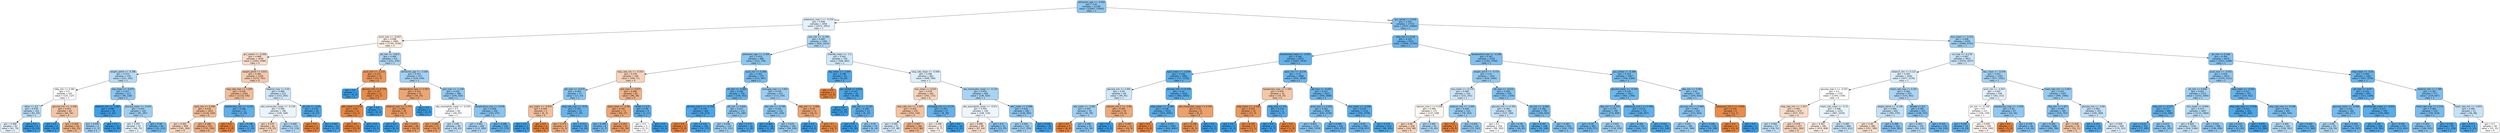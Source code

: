 digraph Tree {
node [shape=box, style="filled, rounded", color="black", fontname="helvetica"] ;
edge [fontname="helvetica"] ;
0 [label="admission_age <= -0.958\ngini = 0.42\nsamples = 21180\nvalue = [10047, 23443]\nclass = 1", fillcolor="#8ec7f0"] ;
1 [label="potassium_max.1 <= -0.154\ngini = 0.498\nsamples = 3458\nvalue = [2572, 2953]\nclass = 1", fillcolor="#e5f2fc"] ;
0 -> 1 [labeldistance=2.5, labelangle=45, headlabel="True"] ;
2 [label="pco2_max <= -0.052\ngini = 0.498\nsamples = 2065\nvalue = [1744, 1530]\nclass = 0", fillcolor="#fcf0e7"] ;
1 -> 2 ;
3 [label="gcs_verbal <= -0.308\ngini = 0.488\nsamples = 1634\nvalue = [1493, 1096]\nclass = 0", fillcolor="#f8ddca"] ;
2 -> 3 ;
4 [label="weight_admit <= -0.396\ngini = 0.473\nsamples = 378\nvalue = [221, 355]\nclass = 1", fillcolor="#b4daf5"] ;
3 -> 4 ;
5 [label="mbp_min <= 0.381\ngini = 0.5\nsamples = 161\nvalue = [125, 127]\nclass = 1", fillcolor="#fcfdff"] ;
4 -> 5 ;
6 [label="other <= 0.5\ngini = 0.478\nsamples = 101\nvalue = [61, 93]\nclass = 1", fillcolor="#bbddf6"] ;
5 -> 6 ;
7 [label="gini = 0.498\nsamples = 92\nvalue = [61, 70]\nclass = 1", fillcolor="#e6f2fc"] ;
6 -> 7 ;
8 [label="gini = 0.0\nsamples = 9\nvalue = [0, 23]\nclass = 1", fillcolor="#399de5"] ;
6 -> 8 ;
9 [label="glucose_min <= -1.038\ngini = 0.453\nsamples = 60\nvalue = [64, 34]\nclass = 0", fillcolor="#f3c4a2"] ;
5 -> 9 ;
10 [label="gini = 0.0\nsamples = 4\nvalue = [0, 9]\nclass = 1", fillcolor="#399de5"] ;
9 -> 10 ;
11 [label="gini = 0.404\nsamples = 56\nvalue = [64, 25]\nclass = 0", fillcolor="#efb286"] ;
9 -> 11 ;
12 [label="sbp_mean <= -0.875\ngini = 0.417\nsamples = 217\nvalue = [96, 228]\nclass = 1", fillcolor="#8cc6f0"] ;
4 -> 12 ;
13 [label="totalco2_min <= -1.857\ngini = 0.046\nsamples = 24\nvalue = [1, 41]\nclass = 1", fillcolor="#3e9fe6"] ;
12 -> 13 ;
14 [label="gini = 0.444\nsamples = 2\nvalue = [1, 2]\nclass = 1", fillcolor="#9ccef2"] ;
13 -> 14 ;
15 [label="gini = 0.0\nsamples = 22\nvalue = [0, 39]\nclass = 1", fillcolor="#399de5"] ;
13 -> 15 ;
16 [label="glucose_mean <= -0.425\ngini = 0.447\nsamples = 193\nvalue = [95, 187]\nclass = 1", fillcolor="#9ecff2"] ;
12 -> 16 ;
17 [label="gini = 0.497\nsamples = 97\nvalue = [64, 75]\nclass = 1", fillcolor="#e2f1fb"] ;
16 -> 17 ;
18 [label="gini = 0.34\nsamples = 96\nvalue = [31, 112]\nclass = 1", fillcolor="#70b8ec"] ;
16 -> 18 ;
19 [label="weight_admit <= 0.831\ngini = 0.465\nsamples = 1256\nvalue = [1272, 741]\nclass = 0", fillcolor="#f4caac"] ;
3 -> 19 ;
20 [label="resp_rate_max <= 3.209\ngini = 0.438\nsamples = 1034\nvalue = [1119, 536]\nclass = 0", fillcolor="#f1bd98"] ;
19 -> 20 ;
21 [label="spo2_min <= 0.268\ngini = 0.434\nsamples = 1023\nvalue = [1116, 520]\nclass = 0", fillcolor="#f1bc95"] ;
20 -> 21 ;
22 [label="gini = 0.481\nsamples = 408\nvalue = [391, 264]\nclass = 0", fillcolor="#f7d6bf"] ;
21 -> 22 ;
23 [label="gini = 0.386\nsamples = 615\nvalue = [725, 256]\nclass = 0", fillcolor="#eead7f"] ;
21 -> 23 ;
24 [label="baseexcess_min <= -0.231\ngini = 0.266\nsamples = 11\nvalue = [3, 16]\nclass = 1", fillcolor="#5eafea"] ;
20 -> 24 ;
25 [label="gini = 0.0\nsamples = 1\nvalue = [1, 0]\nclass = 0", fillcolor="#e58139"] ;
24 -> 25 ;
26 [label="gini = 0.198\nsamples = 10\nvalue = [2, 16]\nclass = 1", fillcolor="#52a9e8"] ;
24 -> 26 ;
27 [label="totalco2_max <= 0.02\ngini = 0.489\nsamples = 222\nvalue = [153, 205]\nclass = 1", fillcolor="#cde6f8"] ;
19 -> 27 ;
28 [label="abs_monocytes_mean <= -0.139\ngini = 0.498\nsamples = 196\nvalue = [149, 168]\nclass = 1", fillcolor="#e9f4fc"] ;
27 -> 28 ;
29 [label="gini = 0.479\nsamples = 81\nvalue = [79, 52]\nclass = 0", fillcolor="#f6d4bb"] ;
28 -> 29 ;
30 [label="gini = 0.469\nsamples = 115\nvalue = [70, 116]\nclass = 1", fillcolor="#b0d8f5"] ;
28 -> 30 ;
31 [label="ph_min <= -0.05\ngini = 0.176\nsamples = 26\nvalue = [4, 37]\nclass = 1", fillcolor="#4ea8e8"] ;
27 -> 31 ;
32 [label="gini = 0.0\nsamples = 1\nvalue = [2, 0]\nclass = 0", fillcolor="#e58139"] ;
31 -> 32 ;
33 [label="gini = 0.097\nsamples = 25\nvalue = [2, 37]\nclass = 1", fillcolor="#44a2e6"] ;
31 -> 33 ;
34 [label="ptt_min <= -0.872\ngini = 0.464\nsamples = 431\nvalue = [251, 434]\nclass = 1", fillcolor="#acd6f4"] ;
2 -> 34 ;
35 [label="pco2_min <= -1.151\ngini = 0.252\nsamples = 14\nvalue = [23, 4]\nclass = 0", fillcolor="#ea975b"] ;
34 -> 35 ;
36 [label="gini = 0.0\nsamples = 1\nvalue = [0, 2]\nclass = 1", fillcolor="#399de5"] ;
35 -> 36 ;
37 [label="glucose_min <= 0.719\ngini = 0.147\nsamples = 13\nvalue = [23, 2]\nclass = 0", fillcolor="#e78c4a"] ;
35 -> 37 ;
38 [label="wbc_mean <= 0.51\ngini = 0.08\nsamples = 12\nvalue = [23, 1]\nclass = 0", fillcolor="#e68642"] ;
37 -> 38 ;
39 [label="gini = 0.0\nsamples = 11\nvalue = [23, 0]\nclass = 0", fillcolor="#e58139"] ;
38 -> 39 ;
40 [label="gini = 0.0\nsamples = 1\nvalue = [0, 1]\nclass = 1", fillcolor="#399de5"] ;
38 -> 40 ;
41 [label="gini = 0.0\nsamples = 1\nvalue = [0, 1]\nclass = 1", fillcolor="#399de5"] ;
37 -> 41 ;
42 [label="admission_age <= -2.508\ngini = 0.453\nsamples = 417\nvalue = [228, 430]\nclass = 1", fillcolor="#a2d1f3"] ;
34 -> 42 ;
43 [label="temperature_max <= 2.927\ngini = 0.351\nsamples = 31\nvalue = [34, 10]\nclass = 0", fillcolor="#eda673"] ;
42 -> 43 ;
44 [label="totalco2_max <= -1.773\ngini = 0.283\nsamples = 29\nvalue = [34, 7]\nclass = 0", fillcolor="#ea9b62"] ;
43 -> 44 ;
45 [label="gini = 0.0\nsamples = 1\nvalue = [0, 1]\nclass = 1", fillcolor="#399de5"] ;
44 -> 45 ;
46 [label="gini = 0.255\nsamples = 28\nvalue = [34, 6]\nclass = 0", fillcolor="#ea975c"] ;
44 -> 46 ;
47 [label="gini = 0.0\nsamples = 2\nvalue = [0, 3]\nclass = 1", fillcolor="#399de5"] ;
43 -> 47 ;
48 [label="po2_max <= -1.128\ngini = 0.432\nsamples = 386\nvalue = [194, 420]\nclass = 1", fillcolor="#94caf1"] ;
42 -> 48 ;
49 [label="abs_neutrophils_mean <= -0.535\ngini = 0.5\nsamples = 60\nvalue = [44, 45]\nclass = 1", fillcolor="#fbfdfe"] ;
48 -> 49 ;
50 [label="gini = 0.266\nsamples = 11\nvalue = [16, 3]\nclass = 0", fillcolor="#ea995e"] ;
49 -> 50 ;
51 [label="gini = 0.48\nsamples = 49\nvalue = [28, 42]\nclass = 1", fillcolor="#bddef6"] ;
49 -> 51 ;
52 [label="temperature_max <= 0.678\ngini = 0.408\nsamples = 326\nvalue = [150, 375]\nclass = 1", fillcolor="#88c4ef"] ;
48 -> 52 ;
53 [label="gini = 0.461\nsamples = 200\nvalue = [113, 200]\nclass = 1", fillcolor="#a9d4f4"] ;
52 -> 53 ;
54 [label="gini = 0.288\nsamples = 126\nvalue = [37, 175]\nclass = 1", fillcolor="#63b2ea"] ;
52 -> 54 ;
55 [label="po2_min <= -0.199\ngini = 0.465\nsamples = 1393\nvalue = [828, 1423]\nclass = 1", fillcolor="#acd6f4"] ;
1 -> 55 ;
56 [label="admission_age <= -2.309\ngini = 0.419\nsamples = 688\nvalue = [322, 758]\nclass = 1", fillcolor="#8dc7f0"] ;
55 -> 56 ;
57 [label="resp_rate_min <= -0.437\ngini = 0.478\nsamples = 109\nvalue = [109, 71]\nclass = 0", fillcolor="#f6d3ba"] ;
56 -> 57 ;
58 [label="ptt_max <= -0.475\ngini = 0.405\nsamples = 27\nvalue = [13, 33]\nclass = 1", fillcolor="#87c4ef"] ;
57 -> 58 ;
59 [label="gcs_motor <= -0.874\ngini = 0.444\nsamples = 5\nvalue = [6, 3]\nclass = 0", fillcolor="#f2c09c"] ;
58 -> 59 ;
60 [label="gini = 0.0\nsamples = 1\nvalue = [0, 3]\nclass = 1", fillcolor="#399de5"] ;
59 -> 60 ;
61 [label="gini = 0.0\nsamples = 4\nvalue = [6, 0]\nclass = 0", fillcolor="#e58139"] ;
59 -> 61 ;
62 [label="resp_rate_max <= -0.52\ngini = 0.307\nsamples = 22\nvalue = [7, 30]\nclass = 1", fillcolor="#67b4eb"] ;
58 -> 62 ;
63 [label="gini = 0.375\nsamples = 4\nvalue = [3, 1]\nclass = 0", fillcolor="#eeab7b"] ;
62 -> 63 ;
64 [label="gini = 0.213\nsamples = 18\nvalue = [4, 29]\nclass = 1", fillcolor="#54abe9"] ;
62 -> 64 ;
65 [label="po2_max <= 0.875\ngini = 0.406\nsamples = 82\nvalue = [96, 38]\nclass = 0", fillcolor="#efb387"] ;
57 -> 65 ;
66 [label="spo2_mean <= -0.48\ngini = 0.347\nsamples = 73\nvalue = [94, 27]\nclass = 0", fillcolor="#eca572"] ;
65 -> 66 ;
67 [label="gini = 0.346\nsamples = 6\nvalue = [2, 7]\nclass = 1", fillcolor="#72b9ec"] ;
66 -> 67 ;
68 [label="gini = 0.293\nsamples = 67\nvalue = [92, 20]\nclass = 0", fillcolor="#eb9c64"] ;
66 -> 68 ;
69 [label="white <= 0.5\ngini = 0.26\nsamples = 9\nvalue = [2, 11]\nclass = 1", fillcolor="#5dafea"] ;
65 -> 69 ;
70 [label="gini = 0.5\nsamples = 3\nvalue = [2, 2]\nclass = 0", fillcolor="#ffffff"] ;
69 -> 70 ;
71 [label="gini = 0.0\nsamples = 6\nvalue = [0, 9]\nclass = 1", fillcolor="#399de5"] ;
69 -> 71 ;
72 [label="spo2_min <= 0.268\ngini = 0.361\nsamples = 579\nvalue = [213, 687]\nclass = 1", fillcolor="#76bbed"] ;
56 -> 72 ;
73 [label="ph_min <= -0.482\ngini = 0.296\nsamples = 356\nvalue = [100, 453]\nclass = 1", fillcolor="#65b3eb"] ;
72 -> 73 ;
74 [label="glucose_max.2 <= -0.754\ngini = 0.149\nsamples = 184\nvalue = [24, 273]\nclass = 1", fillcolor="#4aa6e7"] ;
73 -> 74 ;
75 [label="gini = 0.0\nsamples = 3\nvalue = [5, 0]\nclass = 0", fillcolor="#e58139"] ;
74 -> 75 ;
76 [label="gini = 0.122\nsamples = 181\nvalue = [19, 273]\nclass = 1", fillcolor="#47a4e7"] ;
74 -> 76 ;
77 [label="ptt_min <= 0.643\ngini = 0.417\nsamples = 172\nvalue = [76, 180]\nclass = 1", fillcolor="#8dc6f0"] ;
73 -> 77 ;
78 [label="gini = 0.438\nsamples = 152\nvalue = [73, 152]\nclass = 1", fillcolor="#98ccf1"] ;
77 -> 78 ;
79 [label="gini = 0.175\nsamples = 20\nvalue = [3, 28]\nclass = 1", fillcolor="#4ea8e8"] ;
77 -> 79 ;
80 [label="aniongap_max <= 3.952\ngini = 0.439\nsamples = 223\nvalue = [113, 234]\nclass = 1", fillcolor="#99ccf2"] ;
72 -> 80 ;
81 [label="dbp_min <= -0.799\ngini = 0.414\nsamples = 210\nvalue = [95, 229]\nclass = 1", fillcolor="#8bc6f0"] ;
80 -> 81 ;
82 [label="gini = 0.064\nsamples = 20\nvalue = [1, 29]\nclass = 1", fillcolor="#40a0e6"] ;
81 -> 82 ;
83 [label="gini = 0.435\nsamples = 190\nvalue = [94, 200]\nclass = 1", fillcolor="#96cbf1"] ;
81 -> 83 ;
84 [label="sbp_min <= -1.094\ngini = 0.34\nsamples = 13\nvalue = [18, 5]\nclass = 0", fillcolor="#eca470"] ;
80 -> 84 ;
85 [label="gini = 0.0\nsamples = 2\nvalue = [0, 4]\nclass = 1", fillcolor="#399de5"] ;
84 -> 85 ;
86 [label="gini = 0.1\nsamples = 11\nvalue = [18, 1]\nclass = 0", fillcolor="#e68844"] ;
84 -> 86 ;
87 [label="chloride_mean <= -1.5\ngini = 0.491\nsamples = 705\nvalue = [506, 665]\nclass = 1", fillcolor="#d0e8f9"] ;
55 -> 87 ;
88 [label="sbp_mean <= -1.447\ngini = 0.186\nsamples = 43\nvalue = [8, 69]\nclass = 1", fillcolor="#50a8e8"] ;
87 -> 88 ;
89 [label="gini = 0.0\nsamples = 1\nvalue = [2, 0]\nclass = 0", fillcolor="#e58139"] ;
88 -> 89 ;
90 [label="gcs_verbal <= 0.618\ngini = 0.147\nsamples = 42\nvalue = [6, 69]\nclass = 1", fillcolor="#4aa6e7"] ;
88 -> 90 ;
91 [label="gini = 0.0\nsamples = 19\nvalue = [0, 37]\nclass = 1", fillcolor="#399de5"] ;
90 -> 91 ;
92 [label="sbp_min <= -0.141\ngini = 0.266\nsamples = 23\nvalue = [6, 32]\nclass = 1", fillcolor="#5eafea"] ;
90 -> 92 ;
93 [label="gini = 0.0\nsamples = 9\nvalue = [0, 18]\nclass = 1", fillcolor="#399de5"] ;
92 -> 93 ;
94 [label="gini = 0.42\nsamples = 14\nvalue = [6, 14]\nclass = 1", fillcolor="#8ec7f0"] ;
92 -> 94 ;
95 [label="resp_rate_mean <= -0.446\ngini = 0.496\nsamples = 662\nvalue = [498, 596]\nclass = 1", fillcolor="#deeffb"] ;
87 -> 95 ;
96 [label="bun_mean <= 0.635\ngini = 0.478\nsamples = 262\nvalue = [262, 172]\nclass = 0", fillcolor="#f6d4bb"] ;
95 -> 96 ;
97 [label="resp_rate_min <= -1.057\ngini = 0.452\nsamples = 235\nvalue = [254, 134]\nclass = 0", fillcolor="#f3c3a1"] ;
96 -> 97 ;
98 [label="gini = 0.492\nsamples = 51\nvalue = [37, 48]\nclass = 1", fillcolor="#d2e9f9"] ;
97 -> 98 ;
99 [label="gini = 0.407\nsamples = 184\nvalue = [217, 86]\nclass = 0", fillcolor="#efb387"] ;
97 -> 99 ;
100 [label="aniongap_min <= -0.131\ngini = 0.287\nsamples = 27\nvalue = [8, 38]\nclass = 1", fillcolor="#63b2ea"] ;
96 -> 100 ;
101 [label="gini = 0.498\nsamples = 11\nvalue = [8, 7]\nclass = 0", fillcolor="#fcefe6"] ;
100 -> 101 ;
102 [label="gini = 0.0\nsamples = 16\nvalue = [0, 31]\nclass = 1", fillcolor="#399de5"] ;
100 -> 102 ;
103 [label="abs_monocytes_mean <= -0.134\ngini = 0.459\nsamples = 400\nvalue = [236, 424]\nclass = 1", fillcolor="#a7d4f3"] ;
95 -> 103 ;
104 [label="abs_eosinophils_mean <= -0.011\ngini = 0.499\nsamples = 140\nvalue = [108, 119]\nclass = 1", fillcolor="#edf6fd"] ;
103 -> 104 ;
105 [label="gini = 0.488\nsamples = 89\nvalue = [87, 64]\nclass = 0", fillcolor="#f8decb"] ;
104 -> 105 ;
106 [label="gini = 0.4\nsamples = 51\nvalue = [21, 55]\nclass = 1", fillcolor="#85c2ef"] ;
104 -> 106 ;
107 [label="wbc_mean <= 0.998\ngini = 0.416\nsamples = 260\nvalue = [128, 305]\nclass = 1", fillcolor="#8cc6f0"] ;
103 -> 107 ;
108 [label="gini = 0.444\nsamples = 232\nvalue = [127, 254]\nclass = 1", fillcolor="#9ccef2"] ;
107 -> 108 ;
109 [label="gini = 0.038\nsamples = 28\nvalue = [1, 51]\nclass = 1", fillcolor="#3d9fe6"] ;
107 -> 109 ;
110 [label="gcs_verbal <= 0.618\ngini = 0.392\nsamples = 17722\nvalue = [7475, 20490]\nclass = 1", fillcolor="#81c1ee"] ;
0 -> 110 [labeldistance=2.5, labelangle=-45, headlabel="False"] ;
111 [label="mbp_min <= 0.18\ngini = 0.325\nsamples = 9331\nvalue = [3009, 11745]\nclass = 1", fillcolor="#6cb6ec"] ;
110 -> 111 ;
112 [label="bicarbonate_mean <= -0.053\ngini = 0.286\nsamples = 6072\nvalue = [1667, 7976]\nclass = 1", fillcolor="#62b1ea"] ;
111 -> 112 ;
113 [label="spo2_mean <= -3.678\ngini = 0.249\nsamples = 3084\nvalue = [711, 4158]\nclass = 1", fillcolor="#5baee9"] ;
112 -> 113 ;
114 [label="glucose_min <= 2.491\ngini = 0.49\nsamples = 66\nvalue = [49, 65]\nclass = 1", fillcolor="#cee7f9"] ;
113 -> 114 ;
115 [label="sbp_mean <= -2.981\ngini = 0.447\nsamples = 50\nvalue = [30, 59]\nclass = 1", fillcolor="#9ecff2"] ;
114 -> 115 ;
116 [label="gini = 0.0\nsamples = 5\nvalue = [8, 0]\nclass = 0", fillcolor="#e58139"] ;
115 -> 116 ;
117 [label="gini = 0.396\nsamples = 45\nvalue = [22, 59]\nclass = 1", fillcolor="#83c2ef"] ;
115 -> 117 ;
118 [label="calcium_min.1 <= -2.89\ngini = 0.365\nsamples = 16\nvalue = [19, 6]\nclass = 0", fillcolor="#eda978"] ;
114 -> 118 ;
119 [label="gini = 0.0\nsamples = 1\nvalue = [0, 2]\nclass = 1", fillcolor="#399de5"] ;
118 -> 119 ;
120 [label="gini = 0.287\nsamples = 15\nvalue = [19, 4]\nclass = 0", fillcolor="#ea9c63"] ;
118 -> 120 ;
121 [label="glucose_min <= 8.318\ngini = 0.24\nsamples = 3018\nvalue = [662, 4093]\nclass = 1", fillcolor="#59ade9"] ;
113 -> 121 ;
122 [label="mbp_mean <= -3.194\ngini = 0.238\nsamples = 3010\nvalue = [654, 4091]\nclass = 1", fillcolor="#59ade9"] ;
121 -> 122 ;
123 [label="gini = 0.0\nsamples = 3\nvalue = [4, 0]\nclass = 0", fillcolor="#e58139"] ;
122 -> 123 ;
124 [label="gini = 0.237\nsamples = 3007\nvalue = [650, 4091]\nclass = 1", fillcolor="#58ade9"] ;
122 -> 124 ;
125 [label="abs_monocytes_mean <= 0.353\ngini = 0.32\nsamples = 8\nvalue = [8, 2]\nclass = 0", fillcolor="#eca06a"] ;
121 -> 125 ;
126 [label="gini = 0.198\nsamples = 7\nvalue = [8, 1]\nclass = 0", fillcolor="#e89152"] ;
125 -> 126 ;
127 [label="gini = 0.0\nsamples = 1\nvalue = [0, 1]\nclass = 1", fillcolor="#399de5"] ;
125 -> 127 ;
128 [label="spo2_min <= -6.276\ngini = 0.32\nsamples = 2988\nvalue = [956, 3818]\nclass = 1", fillcolor="#6bb6ec"] ;
112 -> 128 ;
129 [label="baseexcess_max <= 1.102\ngini = 0.459\nsamples = 16\nvalue = [18, 10]\nclass = 0", fillcolor="#f3c7a7"] ;
128 -> 129 ;
130 [label="mbp_mean <= -1.556\ngini = 0.255\nsamples = 10\nvalue = [17, 3]\nclass = 0", fillcolor="#ea975c"] ;
129 -> 130 ;
131 [label="gini = 0.0\nsamples = 2\nvalue = [0, 2]\nclass = 1", fillcolor="#399de5"] ;
130 -> 131 ;
132 [label="gini = 0.105\nsamples = 8\nvalue = [17, 1]\nclass = 0", fillcolor="#e78845"] ;
130 -> 132 ;
133 [label="mbp_max <= 4.0\ngini = 0.219\nsamples = 6\nvalue = [1, 7]\nclass = 1", fillcolor="#55abe9"] ;
129 -> 133 ;
134 [label="gini = 0.0\nsamples = 5\nvalue = [0, 7]\nclass = 1", fillcolor="#399de5"] ;
133 -> 134 ;
135 [label="gini = 0.0\nsamples = 1\nvalue = [1, 0]\nclass = 0", fillcolor="#e58139"] ;
133 -> 135 ;
136 [label="ptt_max <= -0.242\ngini = 0.317\nsamples = 2972\nvalue = [938, 3808]\nclass = 1", fillcolor="#6ab5eb"] ;
128 -> 136 ;
137 [label="pco2_max <= 0.204\ngini = 0.362\nsamples = 1856\nvalue = [693, 2230]\nclass = 1", fillcolor="#77bbed"] ;
136 -> 137 ;
138 [label="gini = 0.403\nsamples = 1114\nvalue = [490, 1259]\nclass = 1", fillcolor="#86c3ef"] ;
137 -> 138 ;
139 [label="gini = 0.286\nsamples = 742\nvalue = [203, 971]\nclass = 1", fillcolor="#62b1ea"] ;
137 -> 139 ;
140 [label="bun_mean <= -0.296\ngini = 0.233\nsamples = 1116\nvalue = [245, 1578]\nclass = 1", fillcolor="#58ace9"] ;
136 -> 140 ;
141 [label="gini = 0.32\nsamples = 506\nvalue = [159, 637]\nclass = 1", fillcolor="#6ab5eb"] ;
140 -> 141 ;
142 [label="gini = 0.153\nsamples = 610\nvalue = [86, 941]\nclass = 1", fillcolor="#4ba6e7"] ;
140 -> 142 ;
143 [label="temperature_max <= -0.248\ngini = 0.387\nsamples = 3259\nvalue = [1342, 3769]\nclass = 1", fillcolor="#80c0ee"] ;
111 -> 143 ;
144 [label="weight_admit <= -0.733\ngini = 0.43\nsamples = 1292\nvalue = [636, 1400]\nclass = 1", fillcolor="#93caf1"] ;
143 -> 144 ;
145 [label="bun_mean <= -0.174\ngini = 0.489\nsamples = 314\nvalue = [215, 291]\nclass = 1", fillcolor="#cbe5f8"] ;
144 -> 145 ;
146 [label="calcium_max.1 <= 0.258\ngini = 0.499\nsamples = 171\nvalue = [137, 128]\nclass = 0", fillcolor="#fdf7f2"] ;
145 -> 146 ;
147 [label="gini = 0.48\nsamples = 109\nvalue = [102, 68]\nclass = 0", fillcolor="#f6d5bd"] ;
146 -> 147 ;
148 [label="gini = 0.465\nsamples = 62\nvalue = [35, 60]\nclass = 1", fillcolor="#acd6f4"] ;
146 -> 148 ;
149 [label="totalco2_min <= -2.691\ngini = 0.438\nsamples = 143\nvalue = [78, 163]\nclass = 1", fillcolor="#98ccf1"] ;
145 -> 149 ;
150 [label="gini = 0.0\nsamples = 2\nvalue = [6, 0]\nclass = 0", fillcolor="#e58139"] ;
149 -> 150 ;
151 [label="gini = 0.425\nsamples = 141\nvalue = [72, 163]\nclass = 1", fillcolor="#90c8f0"] ;
149 -> 151 ;
152 [label="ptt_max <= -0.514\ngini = 0.399\nsamples = 978\nvalue = [421, 1109]\nclass = 1", fillcolor="#84c2ef"] ;
144 -> 152 ;
153 [label="glucose_min <= 0.354\ngini = 0.483\nsamples = 186\nvalue = [127, 184]\nclass = 1", fillcolor="#c2e1f7"] ;
152 -> 153 ;
154 [label="gini = 0.5\nsamples = 118\nvalue = [99, 102]\nclass = 1", fillcolor="#f9fcfe"] ;
153 -> 154 ;
155 [label="gini = 0.38\nsamples = 68\nvalue = [28, 82]\nclass = 1", fillcolor="#7dbeee"] ;
153 -> 155 ;
156 [label="ph_min <= -0.482\ngini = 0.366\nsamples = 792\nvalue = [294, 925]\nclass = 1", fillcolor="#78bced"] ;
152 -> 156 ;
157 [label="gini = 0.247\nsamples = 149\nvalue = [32, 190]\nclass = 1", fillcolor="#5aaee9"] ;
156 -> 157 ;
158 [label="gini = 0.387\nsamples = 643\nvalue = [262, 735]\nclass = 1", fillcolor="#80c0ee"] ;
156 -> 158 ;
159 [label="gcs_verbal <= -0.308\ngini = 0.354\nsamples = 1967\nvalue = [706, 2369]\nclass = 1", fillcolor="#74baed"] ;
143 -> 159 ;
160 [label="glucose_mean <= -0.142\ngini = 0.329\nsamples = 1427\nvalue = [462, 1766]\nclass = 1", fillcolor="#6db7ec"] ;
159 -> 160 ;
161 [label="dbp_min <= 0.763\ngini = 0.379\nsamples = 706\nvalue = [276, 809]\nclass = 1", fillcolor="#7dbeee"] ;
160 -> 161 ;
162 [label="gini = 0.34\nsamples = 481\nvalue = [158, 571]\nclass = 1", fillcolor="#70b8ec"] ;
161 -> 162 ;
163 [label="gini = 0.443\nsamples = 225\nvalue = [118, 238]\nclass = 1", fillcolor="#9bcef2"] ;
161 -> 163 ;
164 [label="potassium_min.1 <= 0.583\ngini = 0.272\nsamples = 721\nvalue = [186, 957]\nclass = 1", fillcolor="#5fb0ea"] ;
160 -> 164 ;
165 [label="gini = 0.304\nsamples = 551\nvalue = [164, 712]\nclass = 1", fillcolor="#67b4eb"] ;
164 -> 165 ;
166 [label="gini = 0.151\nsamples = 170\nvalue = [22, 245]\nclass = 1", fillcolor="#4ba6e7"] ;
164 -> 166 ;
167 [label="dbp_min <= 3.582\ngini = 0.41\nsamples = 540\nvalue = [244, 603]\nclass = 1", fillcolor="#89c5f0"] ;
159 -> 167 ;
168 [label="glucose_min <= 0.489\ngini = 0.402\nsamples = 534\nvalue = [232, 602]\nclass = 1", fillcolor="#85c3ef"] ;
167 -> 168 ;
169 [label="gini = 0.441\nsamples = 384\nvalue = [193, 394]\nclass = 1", fillcolor="#9acdf2"] ;
168 -> 169 ;
170 [label="gini = 0.266\nsamples = 150\nvalue = [39, 208]\nclass = 1", fillcolor="#5eafea"] ;
168 -> 170 ;
171 [label="potassium_min.1 <= 0.934\ngini = 0.142\nsamples = 6\nvalue = [12, 1]\nclass = 0", fillcolor="#e78c49"] ;
167 -> 171 ;
172 [label="gini = 0.0\nsamples = 5\nvalue = [12, 0]\nclass = 0", fillcolor="#e58139"] ;
171 -> 172 ;
173 [label="gini = 0.0\nsamples = 1\nvalue = [0, 1]\nclass = 1", fillcolor="#399de5"] ;
171 -> 173 ;
174 [label="bun_mean <= -0.321\ngini = 0.448\nsamples = 8391\nvalue = [4466, 8745]\nclass = 1", fillcolor="#9ecff2"] ;
110 -> 174 ;
175 [label="inr_max <= -0.178\ngini = 0.487\nsamples = 3915\nvalue = [2554, 3557]\nclass = 1", fillcolor="#c7e3f8"] ;
174 -> 175 ;
176 [label="totalco2_min <= 0.122\ngini = 0.495\nsamples = 2650\nvalue = [1877, 2276]\nclass = 1", fillcolor="#dceefa"] ;
175 -> 176 ;
177 [label="glucose_max.2 <= -0.547\ngini = 0.5\nsamples = 1725\nvalue = [1344, 1334]\nclass = 0", fillcolor="#fffefe"] ;
176 -> 177 ;
178 [label="resp_rate_min <= -1.057\ngini = 0.487\nsamples = 474\nvalue = [437, 315]\nclass = 0", fillcolor="#f8dcc8"] ;
177 -> 178 ;
179 [label="gini = 0.482\nsamples = 57\nvalue = [36, 53]\nclass = 1", fillcolor="#bfe0f7"] ;
178 -> 179 ;
180 [label="gini = 0.478\nsamples = 417\nvalue = [401, 262]\nclass = 0", fillcolor="#f6d3ba"] ;
178 -> 180 ;
181 [label="heart_rate_mean <= -0.32\ngini = 0.498\nsamples = 1251\nvalue = [907, 1019]\nclass = 1", fillcolor="#e9f4fc"] ;
177 -> 181 ;
182 [label="gini = 0.497\nsamples = 585\nvalue = [474, 408]\nclass = 0", fillcolor="#fbede3"] ;
181 -> 182 ;
183 [label="gini = 0.485\nsamples = 666\nvalue = [433, 611]\nclass = 1", fillcolor="#c5e2f7"] ;
181 -> 183 ;
184 [label="heart_rate_max <= 0.201\ngini = 0.462\nsamples = 925\nvalue = [533, 942]\nclass = 1", fillcolor="#a9d4f4"] ;
176 -> 184 ;
185 [label="weight_admit <= -0.146\ngini = 0.484\nsamples = 602\nvalue = [395, 570]\nclass = 1", fillcolor="#c2e1f7"] ;
184 -> 185 ;
186 [label="gini = 0.49\nsamples = 280\nvalue = [251, 189]\nclass = 0", fillcolor="#f9e0ce"] ;
185 -> 186 ;
187 [label="gini = 0.398\nsamples = 322\nvalue = [144, 381]\nclass = 1", fillcolor="#84c2ef"] ;
185 -> 187 ;
188 [label="female <= 0.5\ngini = 0.395\nsamples = 323\nvalue = [138, 372]\nclass = 1", fillcolor="#82c1ef"] ;
184 -> 188 ;
189 [label="gini = 0.464\nsamples = 145\nvalue = [82, 142]\nclass = 1", fillcolor="#abd6f4"] ;
188 -> 189 ;
190 [label="gini = 0.315\nsamples = 178\nvalue = [56, 230]\nclass = 1", fillcolor="#69b5eb"] ;
188 -> 190 ;
191 [label="wbc_mean <= -0.479\ngini = 0.452\nsamples = 1265\nvalue = [677, 1281]\nclass = 1", fillcolor="#a2d1f3"] ;
175 -> 191 ;
192 [label="pco2_min <= -0.007\ngini = 0.497\nsamples = 258\nvalue = [182, 215]\nclass = 1", fillcolor="#e1f0fb"] ;
191 -> 192 ;
193 [label="ph_min <= -0.158\ngini = 0.5\nsamples = 211\nvalue = [158, 159]\nclass = 1", fillcolor="#fefeff"] ;
192 -> 193 ;
194 [label="gini = 0.287\nsamples = 16\nvalue = [4, 19]\nclass = 1", fillcolor="#63b2ea"] ;
193 -> 194 ;
195 [label="gini = 0.499\nsamples = 195\nvalue = [154, 140]\nclass = 0", fillcolor="#fdf4ed"] ;
193 -> 195 ;
196 [label="baseexcess_max <= -1.018\ngini = 0.42\nsamples = 47\nvalue = [24, 56]\nclass = 1", fillcolor="#8ec7f0"] ;
192 -> 196 ;
197 [label="gini = 0.0\nsamples = 3\nvalue = [5, 0]\nclass = 0", fillcolor="#e58139"] ;
196 -> 197 ;
198 [label="gini = 0.378\nsamples = 44\nvalue = [19, 56]\nclass = 1", fillcolor="#7cbeee"] ;
196 -> 198 ;
199 [label="heart_rate_min <= 0.463\ngini = 0.433\nsamples = 1007\nvalue = [495, 1066]\nclass = 1", fillcolor="#95cbf1"] ;
191 -> 199 ;
200 [label="dbp_min <= 1.457\ngini = 0.403\nsamples = 704\nvalue = [310, 797]\nclass = 1", fillcolor="#86c3ef"] ;
199 -> 200 ;
201 [label="gini = 0.394\nsamples = 686\nvalue = [290, 786]\nclass = 1", fillcolor="#82c1ef"] ;
200 -> 201 ;
202 [label="gini = 0.458\nsamples = 18\nvalue = [20, 11]\nclass = 0", fillcolor="#f3c6a6"] ;
200 -> 202 ;
203 [label="glucose_min <= -0.89\ngini = 0.483\nsamples = 303\nvalue = [185, 269]\nclass = 1", fillcolor="#c1e0f7"] ;
199 -> 203 ;
204 [label="gini = 0.201\nsamples = 34\nvalue = [6, 47]\nclass = 1", fillcolor="#52aae8"] ;
203 -> 204 ;
205 [label="gini = 0.494\nsamples = 269\nvalue = [179, 222]\nclass = 1", fillcolor="#d9ecfa"] ;
203 -> 205 ;
206 [label="ph_min <= 0.166\ngini = 0.394\nsamples = 4476\nvalue = [1912, 5188]\nclass = 1", fillcolor="#82c1ef"] ;
174 -> 206 ;
207 [label="pco2_max <= -0.052\ngini = 0.426\nsamples = 3014\nvalue = [1470, 3312]\nclass = 1", fillcolor="#91c8f1"] ;
206 -> 207 ;
208 [label="ph_min <= 0.058\ngini = 0.451\nsamples = 2313\nvalue = [1252, 2400]\nclass = 1", fillcolor="#a0d0f3"] ;
207 -> 208 ;
209 [label="mbp_min <= 0.527\ngini = 0.277\nsamples = 466\nvalue = [119, 596]\nclass = 1", fillcolor="#61b1ea"] ;
208 -> 209 ;
210 [label="gini = 0.233\nsamples = 372\nvalue = [77, 495]\nclass = 1", fillcolor="#58ace9"] ;
209 -> 210 ;
211 [label="gini = 0.415\nsamples = 94\nvalue = [42, 101]\nclass = 1", fillcolor="#8bc6f0"] ;
209 -> 211 ;
212 [label="bun_mean <= 0.904\ngini = 0.474\nsamples = 1847\nvalue = [1133, 1804]\nclass = 1", fillcolor="#b5dbf5"] ;
208 -> 212 ;
213 [label="gini = 0.484\nsamples = 1439\nvalue = [934, 1346]\nclass = 1", fillcolor="#c2e1f7"] ;
212 -> 213 ;
214 [label="gini = 0.422\nsamples = 408\nvalue = [199, 458]\nclass = 1", fillcolor="#8fc8f0"] ;
212 -> 214 ;
215 [label="mbp_mean <= -0.642\ngini = 0.311\nsamples = 701\nvalue = [218, 912]\nclass = 1", fillcolor="#68b4eb"] ;
207 -> 215 ;
216 [label="resp_rate_max <= -0.559\ngini = 0.157\nsamples = 256\nvalue = [34, 363]\nclass = 1", fillcolor="#4ca6e7"] ;
215 -> 216 ;
217 [label="gini = 0.331\nsamples = 67\nvalue = [22, 83]\nclass = 1", fillcolor="#6db7ec"] ;
216 -> 217 ;
218 [label="gini = 0.079\nsamples = 189\nvalue = [12, 280]\nclass = 1", fillcolor="#41a1e6"] ;
216 -> 218 ;
219 [label="resp_rate_max <= -0.248\ngini = 0.376\nsamples = 445\nvalue = [184, 549]\nclass = 1", fillcolor="#7bbeee"] ;
215 -> 219 ;
220 [label="gini = 0.469\nsamples = 182\nvalue = [109, 181]\nclass = 1", fillcolor="#b0d8f5"] ;
219 -> 220 ;
221 [label="gini = 0.281\nsamples = 263\nvalue = [75, 368]\nclass = 1", fillcolor="#61b1ea"] ;
219 -> 221 ;
222 [label="mbp_mean <= -0.01\ngini = 0.309\nsamples = 1462\nvalue = [442, 1876]\nclass = 1", fillcolor="#68b4eb"] ;
206 -> 222 ;
223 [label="ph_max <= -0.47\ngini = 0.255\nsamples = 891\nvalue = [213, 1209]\nclass = 1", fillcolor="#5caeea"] ;
222 -> 223 ;
224 [label="glucose_mean <= -0.508\ngini = 0.352\nsamples = 182\nvalue = [64, 217]\nclass = 1", fillcolor="#73baed"] ;
223 -> 224 ;
225 [label="gini = 0.46\nsamples = 55\nvalue = [28, 50]\nclass = 1", fillcolor="#a8d4f4"] ;
224 -> 225 ;
226 [label="gini = 0.292\nsamples = 127\nvalue = [36, 167]\nclass = 1", fillcolor="#64b2eb"] ;
224 -> 226 ;
227 [label="bicarbonate_mean <= -0.053\ngini = 0.227\nsamples = 709\nvalue = [149, 992]\nclass = 1", fillcolor="#57ace9"] ;
223 -> 227 ;
228 [label="gini = 0.165\nsamples = 256\nvalue = [39, 391]\nclass = 1", fillcolor="#4da7e8"] ;
227 -> 228 ;
229 [label="gini = 0.262\nsamples = 453\nvalue = [110, 601]\nclass = 1", fillcolor="#5dafea"] ;
227 -> 229 ;
230 [label="totalco2_min <= 1.789\ngini = 0.381\nsamples = 571\nvalue = [229, 667]\nclass = 1", fillcolor="#7dbfee"] ;
222 -> 230 ;
231 [label="heart_rate_max <= 1.132\ngini = 0.364\nsamples = 518\nvalue = [195, 619]\nclass = 1", fillcolor="#77bced"] ;
230 -> 231 ;
232 [label="gini = 0.393\nsamples = 437\nvalue = [184, 501]\nclass = 1", fillcolor="#82c1ef"] ;
231 -> 232 ;
233 [label="gini = 0.156\nsamples = 81\nvalue = [11, 118]\nclass = 1", fillcolor="#4ba6e7"] ;
231 -> 233 ;
234 [label="heart_rate_min <= -0.653\ngini = 0.485\nsamples = 53\nvalue = [34, 48]\nclass = 1", fillcolor="#c5e2f7"] ;
230 -> 234 ;
235 [label="gini = 0.117\nsamples = 9\nvalue = [1, 15]\nclass = 1", fillcolor="#46a4e7"] ;
234 -> 235 ;
236 [label="gini = 0.5\nsamples = 44\nvalue = [33, 33]\nclass = 0", fillcolor="#ffffff"] ;
234 -> 236 ;
}